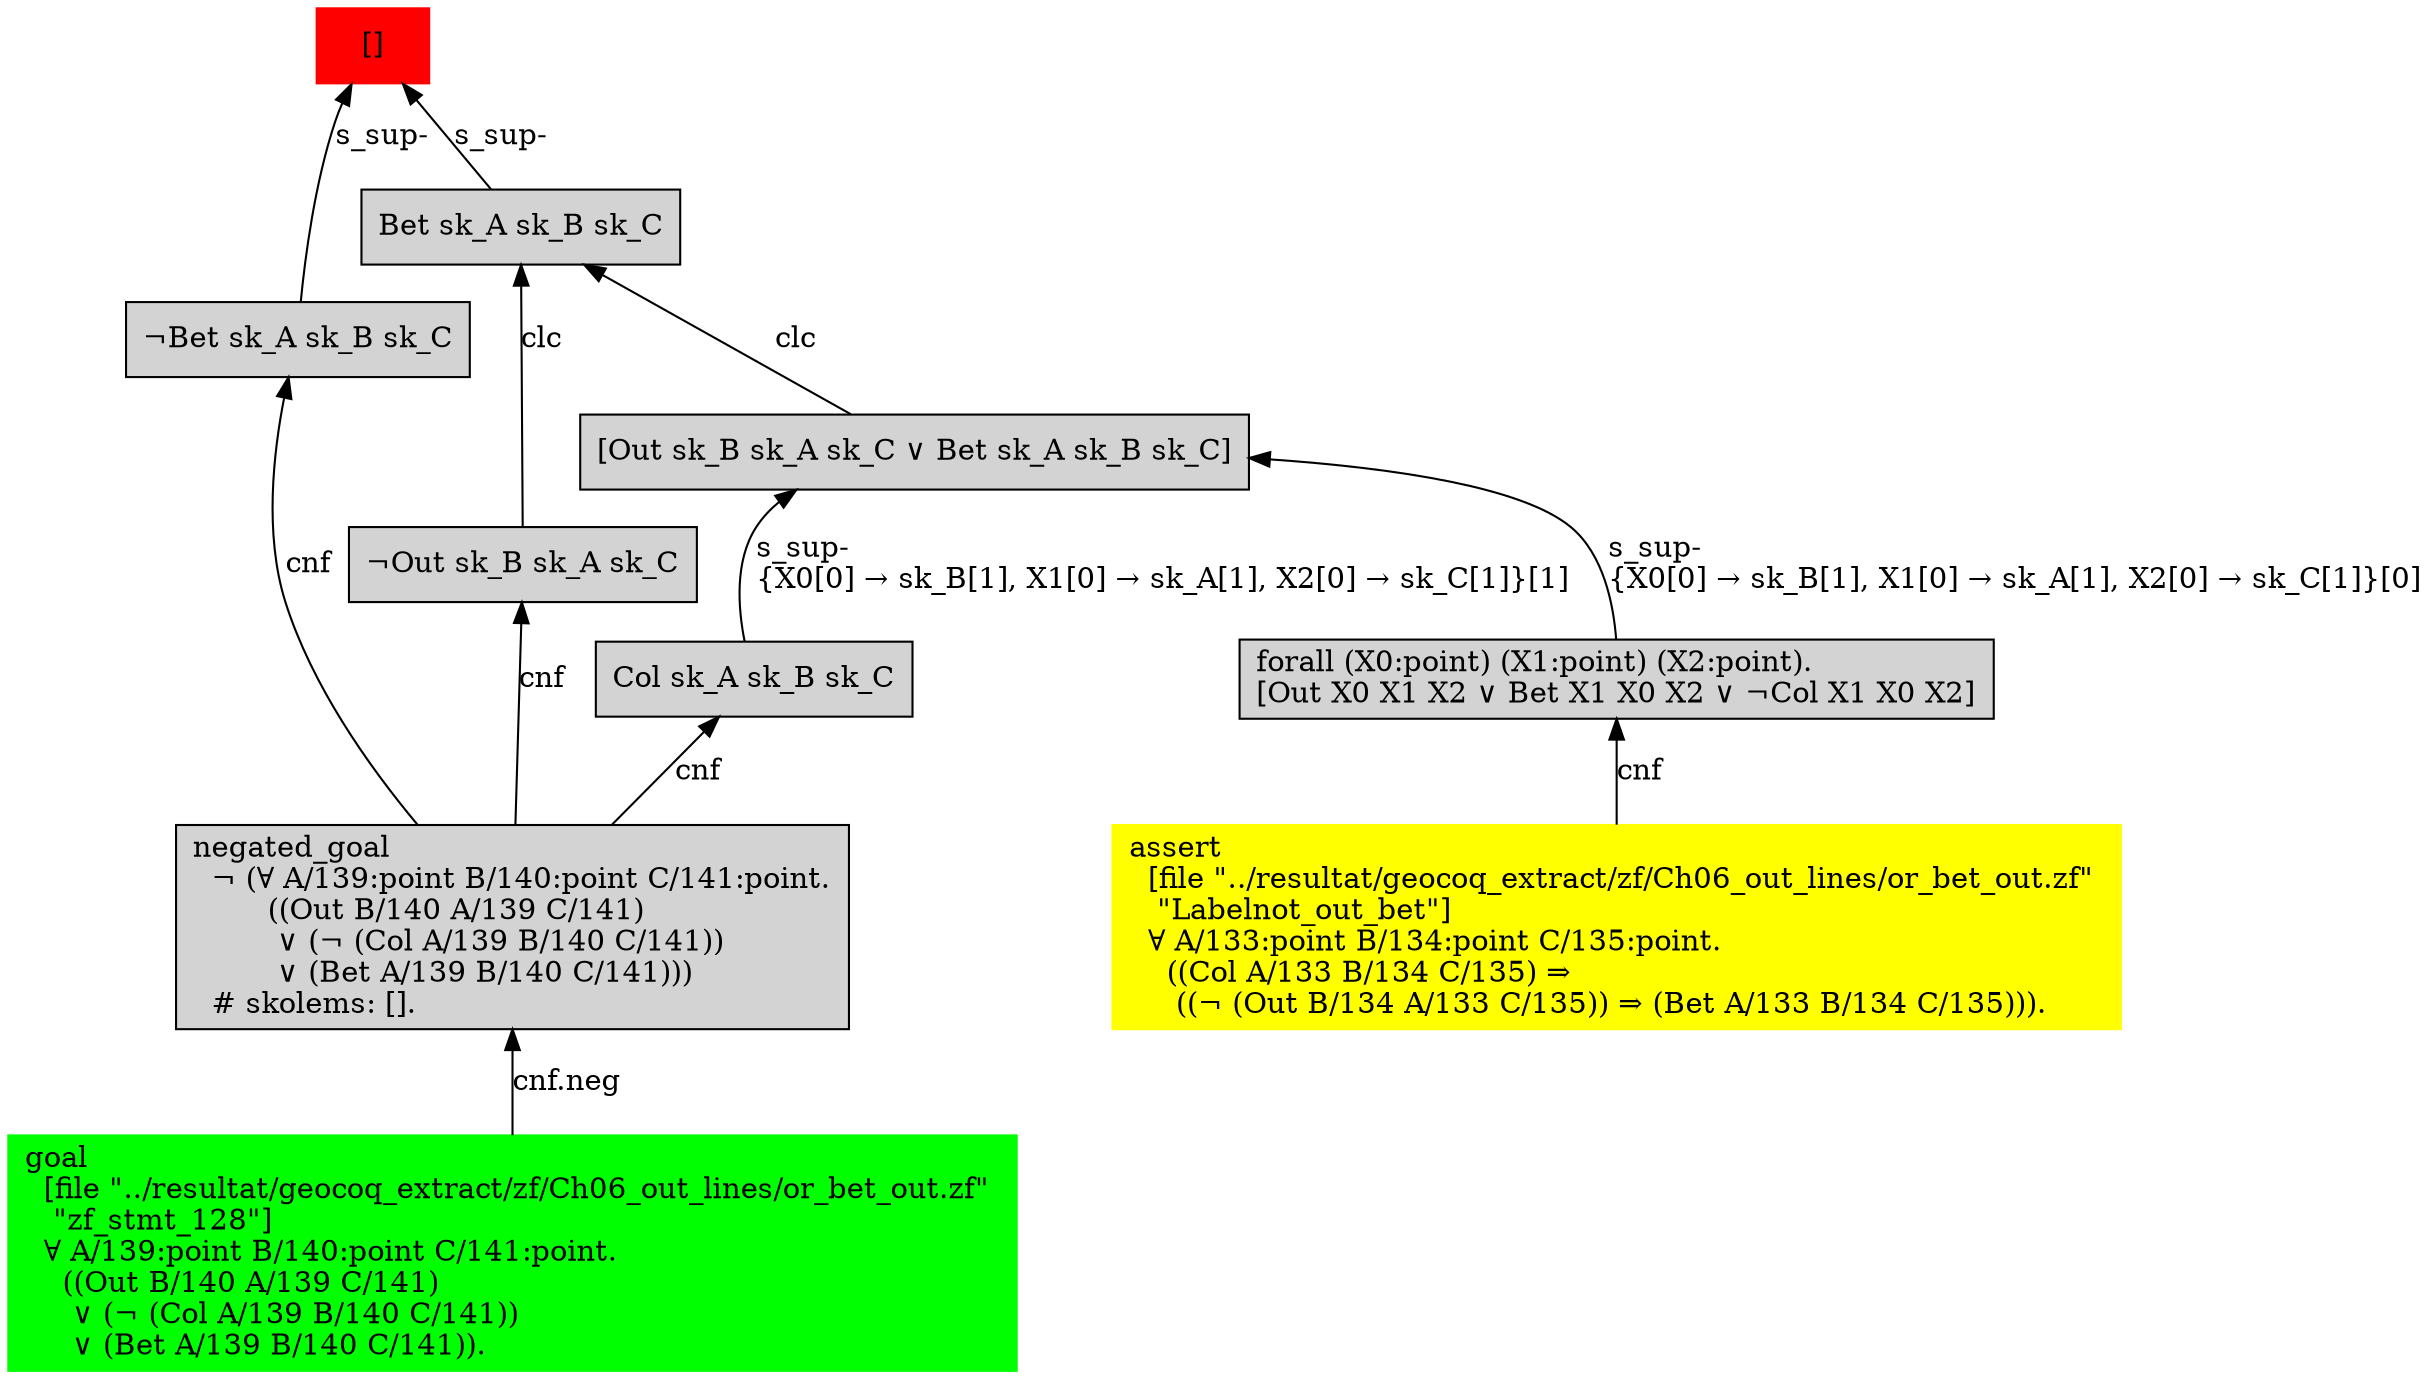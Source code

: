 digraph "unsat_graph" {
  vertex_0 [color=red, label="[]", shape=box, style=filled];
  vertex_0 -> vertex_1 [label="s_sup-\l", dir="back"];
  vertex_1 [shape=box, label="¬Bet sk_A sk_B sk_C\l", style=filled];
  vertex_1 -> vertex_2 [label="cnf", dir="back"];
  vertex_2 [shape=box, label="negated_goal\l  ¬ (∀ A/139:point B/140:point C/141:point.\l        ((Out B/140 A/139 C/141)\l         ∨ (¬ (Col A/139 B/140 C/141))\l         ∨ (Bet A/139 B/140 C/141)))\l  # skolems: [].\l", style=filled];
  vertex_2 -> vertex_3 [label="cnf.neg", dir="back"];
  vertex_3 [color=green, shape=box, label="goal\l  [file \"../resultat/geocoq_extract/zf/Ch06_out_lines/or_bet_out.zf\" \l   \"zf_stmt_128\"]\l  ∀ A/139:point B/140:point C/141:point.\l    ((Out B/140 A/139 C/141)\l     ∨ (¬ (Col A/139 B/140 C/141))\l     ∨ (Bet A/139 B/140 C/141)).\l", style=filled];
  vertex_0 -> vertex_4 [label="s_sup-\l", dir="back"];
  vertex_4 [shape=box, label="Bet sk_A sk_B sk_C\l", style=filled];
  vertex_4 -> vertex_5 [label="clc", dir="back"];
  vertex_5 [shape=box, label="¬Out sk_B sk_A sk_C\l", style=filled];
  vertex_5 -> vertex_2 [label="cnf", dir="back"];
  vertex_4 -> vertex_6 [label="clc", dir="back"];
  vertex_6 [shape=box, label="[Out sk_B sk_A sk_C ∨ Bet sk_A sk_B sk_C]\l", style=filled];
  vertex_6 -> vertex_7 [label="s_sup-\l\{X0[0] → sk_B[1], X1[0] → sk_A[1], X2[0] → sk_C[1]\}[0]\l", dir="back"];
  vertex_7 [shape=box, label="forall (X0:point) (X1:point) (X2:point).\l[Out X0 X1 X2 ∨ Bet X1 X0 X2 ∨ ¬Col X1 X0 X2]\l", style=filled];
  vertex_7 -> vertex_8 [label="cnf", dir="back"];
  vertex_8 [color=yellow, shape=box, label="assert\l  [file \"../resultat/geocoq_extract/zf/Ch06_out_lines/or_bet_out.zf\" \l   \"Labelnot_out_bet\"]\l  ∀ A/133:point B/134:point C/135:point.\l    ((Col A/133 B/134 C/135) ⇒\l     ((¬ (Out B/134 A/133 C/135)) ⇒ (Bet A/133 B/134 C/135))).\l", style=filled];
  vertex_6 -> vertex_9 [label="s_sup-\l\{X0[0] → sk_B[1], X1[0] → sk_A[1], X2[0] → sk_C[1]\}[1]\l", dir="back"];
  vertex_9 [shape=box, label="Col sk_A sk_B sk_C\l", style=filled];
  vertex_9 -> vertex_2 [label="cnf", dir="back"];
  }


